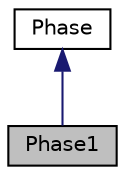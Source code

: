 digraph "Phase1"
{
 // LATEX_PDF_SIZE
  edge [fontname="Helvetica",fontsize="10",labelfontname="Helvetica",labelfontsize="10"];
  node [fontname="Helvetica",fontsize="10",shape=record];
  Node1 [label="Phase1",height=0.2,width=0.4,color="black", fillcolor="grey75", style="filled", fontcolor="black",tooltip="A Phases1 class. ConcreteState Class for the StatePattern ."];
  Node2 -> Node1 [dir="back",color="midnightblue",fontsize="10",style="solid"];
  Node2 [label="Phase",height=0.2,width=0.4,color="black", fillcolor="white", style="filled",URL="$classPhase.html",tooltip="A Phase class."];
}

